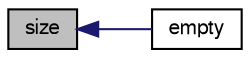 digraph "size"
{
  bgcolor="transparent";
  edge [fontname="FreeSans",fontsize="10",labelfontname="FreeSans",labelfontsize="10"];
  node [fontname="FreeSans",fontsize="10",shape=record];
  rankdir="LR";
  Node163 [label="size",height=0.2,width=0.4,color="black", fillcolor="grey75", style="filled", fontcolor="black"];
  Node163 -> Node164 [dir="back",color="midnightblue",fontsize="10",style="solid",fontname="FreeSans"];
  Node164 [label="empty",height=0.2,width=0.4,color="black",URL="$a26310.html#a49bf6e3f9daff1f4663a92a66093ecca"];
}
